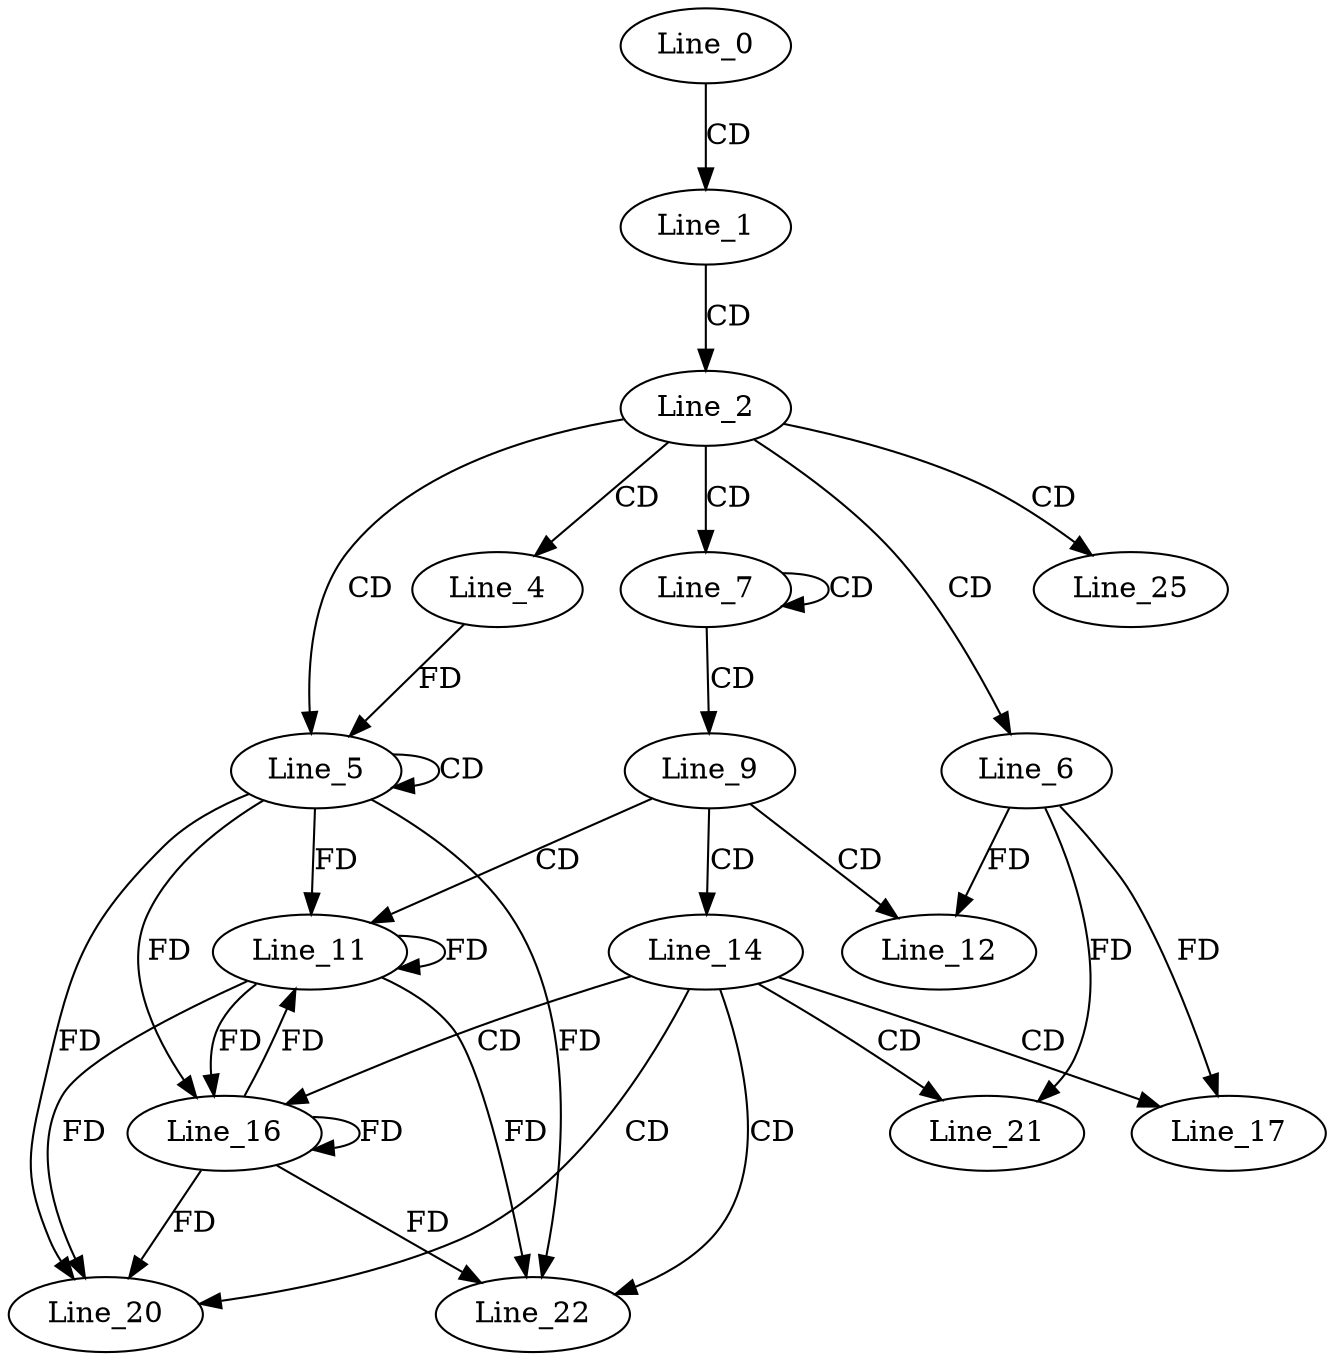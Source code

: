 digraph G {
  Line_0;
  Line_1;
  Line_2;
  Line_4;
  Line_5;
  Line_5;
  Line_6;
  Line_7;
  Line_9;
  Line_11;
  Line_12;
  Line_14;
  Line_16;
  Line_17;
  Line_20;
  Line_21;
  Line_22;
  Line_25;
  Line_0 -> Line_1 [ label="CD" ];
  Line_1 -> Line_2 [ label="CD" ];
  Line_2 -> Line_4 [ label="CD" ];
  Line_2 -> Line_5 [ label="CD" ];
  Line_5 -> Line_5 [ label="CD" ];
  Line_4 -> Line_5 [ label="FD" ];
  Line_2 -> Line_6 [ label="CD" ];
  Line_2 -> Line_7 [ label="CD" ];
  Line_7 -> Line_7 [ label="CD" ];
  Line_7 -> Line_9 [ label="CD" ];
  Line_9 -> Line_11 [ label="CD" ];
  Line_11 -> Line_11 [ label="FD" ];
  Line_5 -> Line_11 [ label="FD" ];
  Line_9 -> Line_12 [ label="CD" ];
  Line_6 -> Line_12 [ label="FD" ];
  Line_9 -> Line_14 [ label="CD" ];
  Line_14 -> Line_16 [ label="CD" ];
  Line_11 -> Line_16 [ label="FD" ];
  Line_16 -> Line_16 [ label="FD" ];
  Line_5 -> Line_16 [ label="FD" ];
  Line_14 -> Line_17 [ label="CD" ];
  Line_6 -> Line_17 [ label="FD" ];
  Line_14 -> Line_20 [ label="CD" ];
  Line_11 -> Line_20 [ label="FD" ];
  Line_16 -> Line_20 [ label="FD" ];
  Line_5 -> Line_20 [ label="FD" ];
  Line_14 -> Line_21 [ label="CD" ];
  Line_6 -> Line_21 [ label="FD" ];
  Line_14 -> Line_22 [ label="CD" ];
  Line_11 -> Line_22 [ label="FD" ];
  Line_16 -> Line_22 [ label="FD" ];
  Line_5 -> Line_22 [ label="FD" ];
  Line_2 -> Line_25 [ label="CD" ];
  Line_16 -> Line_11 [ label="FD" ];
}
